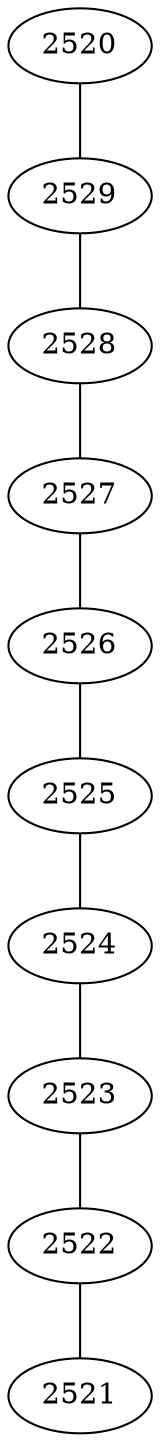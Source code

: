 graph {
    2520 []
    2529 []
    2528 []
    2527 []
    2526 []
    2525 []
    2524 []
    2523 []
    2522 []
    2521 []
    2520 -- 2529
    2529 -- 2528
    2528 -- 2527
    2527 -- 2526
    2526 -- 2525
    2525 -- 2524
    2524 -- 2523
    2523 -- 2522
    2522 -- 2521
}
